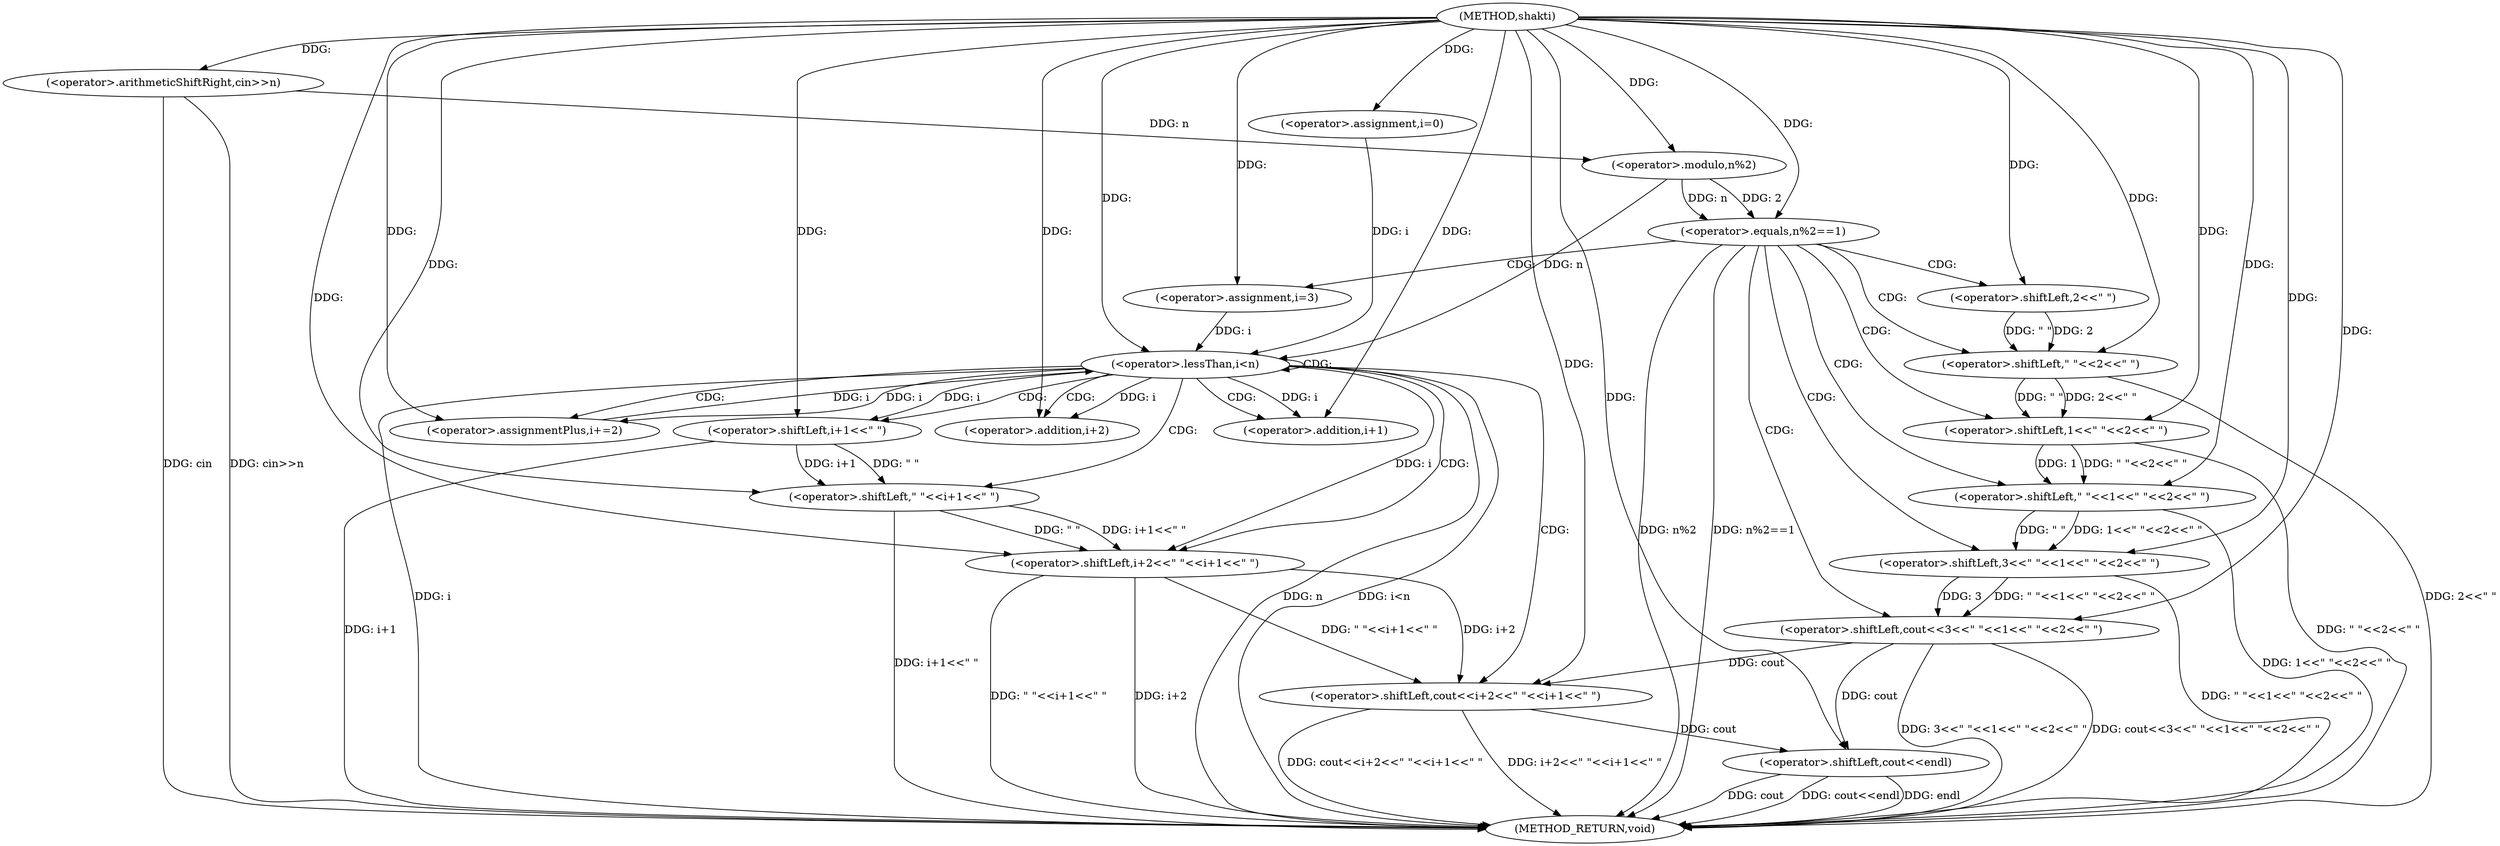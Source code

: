 digraph "shakti" {  
"1000103" [label = "(METHOD,shakti)" ]
"1000160" [label = "(METHOD_RETURN,void)" ]
"1000106" [label = "(<operator>.arithmeticShiftRight,cin>>n)" ]
"1000110" [label = "(<operator>.assignment,i=0)" ]
"1000157" [label = "(<operator>.shiftLeft,cout<<endl)" ]
"1000114" [label = "(<operator>.equals,n%2==1)" ]
"1000137" [label = "(<operator>.lessThan,i<n)" ]
"1000120" [label = "(<operator>.shiftLeft,cout<<3<<\" \"<<1<<\" \"<<2<<\" \")" ]
"1000133" [label = "(<operator>.assignment,i=3)" ]
"1000141" [label = "(<operator>.shiftLeft,cout<<i+2<<\" \"<<i+1<<\" \")" ]
"1000154" [label = "(<operator>.assignmentPlus,i+=2)" ]
"1000115" [label = "(<operator>.modulo,n%2)" ]
"1000122" [label = "(<operator>.shiftLeft,3<<\" \"<<1<<\" \"<<2<<\" \")" ]
"1000143" [label = "(<operator>.shiftLeft,i+2<<\" \"<<i+1<<\" \")" ]
"1000124" [label = "(<operator>.shiftLeft,\" \"<<1<<\" \"<<2<<\" \")" ]
"1000144" [label = "(<operator>.addition,i+2)" ]
"1000147" [label = "(<operator>.shiftLeft,\" \"<<i+1<<\" \")" ]
"1000126" [label = "(<operator>.shiftLeft,1<<\" \"<<2<<\" \")" ]
"1000149" [label = "(<operator>.shiftLeft,i+1<<\" \")" ]
"1000128" [label = "(<operator>.shiftLeft,\" \"<<2<<\" \")" ]
"1000150" [label = "(<operator>.addition,i+1)" ]
"1000130" [label = "(<operator>.shiftLeft,2<<\" \")" ]
  "1000106" -> "1000160"  [ label = "DDG: cin>>n"] 
  "1000114" -> "1000160"  [ label = "DDG: n%2"] 
  "1000114" -> "1000160"  [ label = "DDG: n%2==1"] 
  "1000128" -> "1000160"  [ label = "DDG: 2<<\" \""] 
  "1000126" -> "1000160"  [ label = "DDG: \" \"<<2<<\" \""] 
  "1000124" -> "1000160"  [ label = "DDG: 1<<\" \"<<2<<\" \""] 
  "1000122" -> "1000160"  [ label = "DDG: \" \"<<1<<\" \"<<2<<\" \""] 
  "1000120" -> "1000160"  [ label = "DDG: 3<<\" \"<<1<<\" \"<<2<<\" \""] 
  "1000120" -> "1000160"  [ label = "DDG: cout<<3<<\" \"<<1<<\" \"<<2<<\" \""] 
  "1000137" -> "1000160"  [ label = "DDG: i"] 
  "1000137" -> "1000160"  [ label = "DDG: n"] 
  "1000137" -> "1000160"  [ label = "DDG: i<n"] 
  "1000157" -> "1000160"  [ label = "DDG: cout"] 
  "1000157" -> "1000160"  [ label = "DDG: cout<<endl"] 
  "1000143" -> "1000160"  [ label = "DDG: i+2"] 
  "1000149" -> "1000160"  [ label = "DDG: i+1"] 
  "1000147" -> "1000160"  [ label = "DDG: i+1<<\" \""] 
  "1000143" -> "1000160"  [ label = "DDG: \" \"<<i+1<<\" \""] 
  "1000141" -> "1000160"  [ label = "DDG: i+2<<\" \"<<i+1<<\" \""] 
  "1000141" -> "1000160"  [ label = "DDG: cout<<i+2<<\" \"<<i+1<<\" \""] 
  "1000106" -> "1000160"  [ label = "DDG: cin"] 
  "1000157" -> "1000160"  [ label = "DDG: endl"] 
  "1000103" -> "1000110"  [ label = "DDG: "] 
  "1000103" -> "1000106"  [ label = "DDG: "] 
  "1000120" -> "1000157"  [ label = "DDG: cout"] 
  "1000141" -> "1000157"  [ label = "DDG: cout"] 
  "1000103" -> "1000157"  [ label = "DDG: "] 
  "1000115" -> "1000114"  [ label = "DDG: 2"] 
  "1000115" -> "1000114"  [ label = "DDG: n"] 
  "1000103" -> "1000114"  [ label = "DDG: "] 
  "1000103" -> "1000133"  [ label = "DDG: "] 
  "1000110" -> "1000137"  [ label = "DDG: i"] 
  "1000133" -> "1000137"  [ label = "DDG: i"] 
  "1000154" -> "1000137"  [ label = "DDG: i"] 
  "1000103" -> "1000137"  [ label = "DDG: "] 
  "1000115" -> "1000137"  [ label = "DDG: n"] 
  "1000103" -> "1000154"  [ label = "DDG: "] 
  "1000106" -> "1000115"  [ label = "DDG: n"] 
  "1000103" -> "1000115"  [ label = "DDG: "] 
  "1000103" -> "1000120"  [ label = "DDG: "] 
  "1000122" -> "1000120"  [ label = "DDG: 3"] 
  "1000122" -> "1000120"  [ label = "DDG: \" \"<<1<<\" \"<<2<<\" \""] 
  "1000120" -> "1000141"  [ label = "DDG: cout"] 
  "1000103" -> "1000141"  [ label = "DDG: "] 
  "1000143" -> "1000141"  [ label = "DDG: \" \"<<i+1<<\" \""] 
  "1000143" -> "1000141"  [ label = "DDG: i+2"] 
  "1000137" -> "1000154"  [ label = "DDG: i"] 
  "1000103" -> "1000122"  [ label = "DDG: "] 
  "1000124" -> "1000122"  [ label = "DDG: \" \""] 
  "1000124" -> "1000122"  [ label = "DDG: 1<<\" \"<<2<<\" \""] 
  "1000103" -> "1000143"  [ label = "DDG: "] 
  "1000137" -> "1000143"  [ label = "DDG: i"] 
  "1000147" -> "1000143"  [ label = "DDG: \" \""] 
  "1000147" -> "1000143"  [ label = "DDG: i+1<<\" \""] 
  "1000103" -> "1000124"  [ label = "DDG: "] 
  "1000126" -> "1000124"  [ label = "DDG: \" \"<<2<<\" \""] 
  "1000126" -> "1000124"  [ label = "DDG: 1"] 
  "1000137" -> "1000144"  [ label = "DDG: i"] 
  "1000103" -> "1000144"  [ label = "DDG: "] 
  "1000103" -> "1000147"  [ label = "DDG: "] 
  "1000149" -> "1000147"  [ label = "DDG: \" \""] 
  "1000149" -> "1000147"  [ label = "DDG: i+1"] 
  "1000103" -> "1000126"  [ label = "DDG: "] 
  "1000128" -> "1000126"  [ label = "DDG: \" \""] 
  "1000128" -> "1000126"  [ label = "DDG: 2<<\" \""] 
  "1000103" -> "1000149"  [ label = "DDG: "] 
  "1000137" -> "1000149"  [ label = "DDG: i"] 
  "1000103" -> "1000128"  [ label = "DDG: "] 
  "1000130" -> "1000128"  [ label = "DDG: \" \""] 
  "1000130" -> "1000128"  [ label = "DDG: 2"] 
  "1000103" -> "1000150"  [ label = "DDG: "] 
  "1000137" -> "1000150"  [ label = "DDG: i"] 
  "1000103" -> "1000130"  [ label = "DDG: "] 
  "1000114" -> "1000120"  [ label = "CDG: "] 
  "1000114" -> "1000126"  [ label = "CDG: "] 
  "1000114" -> "1000128"  [ label = "CDG: "] 
  "1000114" -> "1000124"  [ label = "CDG: "] 
  "1000114" -> "1000130"  [ label = "CDG: "] 
  "1000114" -> "1000133"  [ label = "CDG: "] 
  "1000114" -> "1000122"  [ label = "CDG: "] 
  "1000137" -> "1000143"  [ label = "CDG: "] 
  "1000137" -> "1000137"  [ label = "CDG: "] 
  "1000137" -> "1000141"  [ label = "CDG: "] 
  "1000137" -> "1000154"  [ label = "CDG: "] 
  "1000137" -> "1000147"  [ label = "CDG: "] 
  "1000137" -> "1000150"  [ label = "CDG: "] 
  "1000137" -> "1000144"  [ label = "CDG: "] 
  "1000137" -> "1000149"  [ label = "CDG: "] 
}
